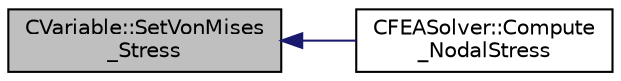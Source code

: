 digraph "CVariable::SetVonMises_Stress"
{
  edge [fontname="Helvetica",fontsize="10",labelfontname="Helvetica",labelfontsize="10"];
  node [fontname="Helvetica",fontsize="10",shape=record];
  rankdir="LR";
  Node7087 [label="CVariable::SetVonMises\l_Stress",height=0.2,width=0.4,color="black", fillcolor="grey75", style="filled", fontcolor="black"];
  Node7087 -> Node7088 [dir="back",color="midnightblue",fontsize="10",style="solid",fontname="Helvetica"];
  Node7088 [label="CFEASolver::Compute\l_NodalStress",height=0.2,width=0.4,color="black", fillcolor="white", style="filled",URL="$class_c_f_e_a_solver.html#a62ca6eda046cfa13437ce136aa27dfee",tooltip="Compute the stress at the nodes for output purposes. "];
}
